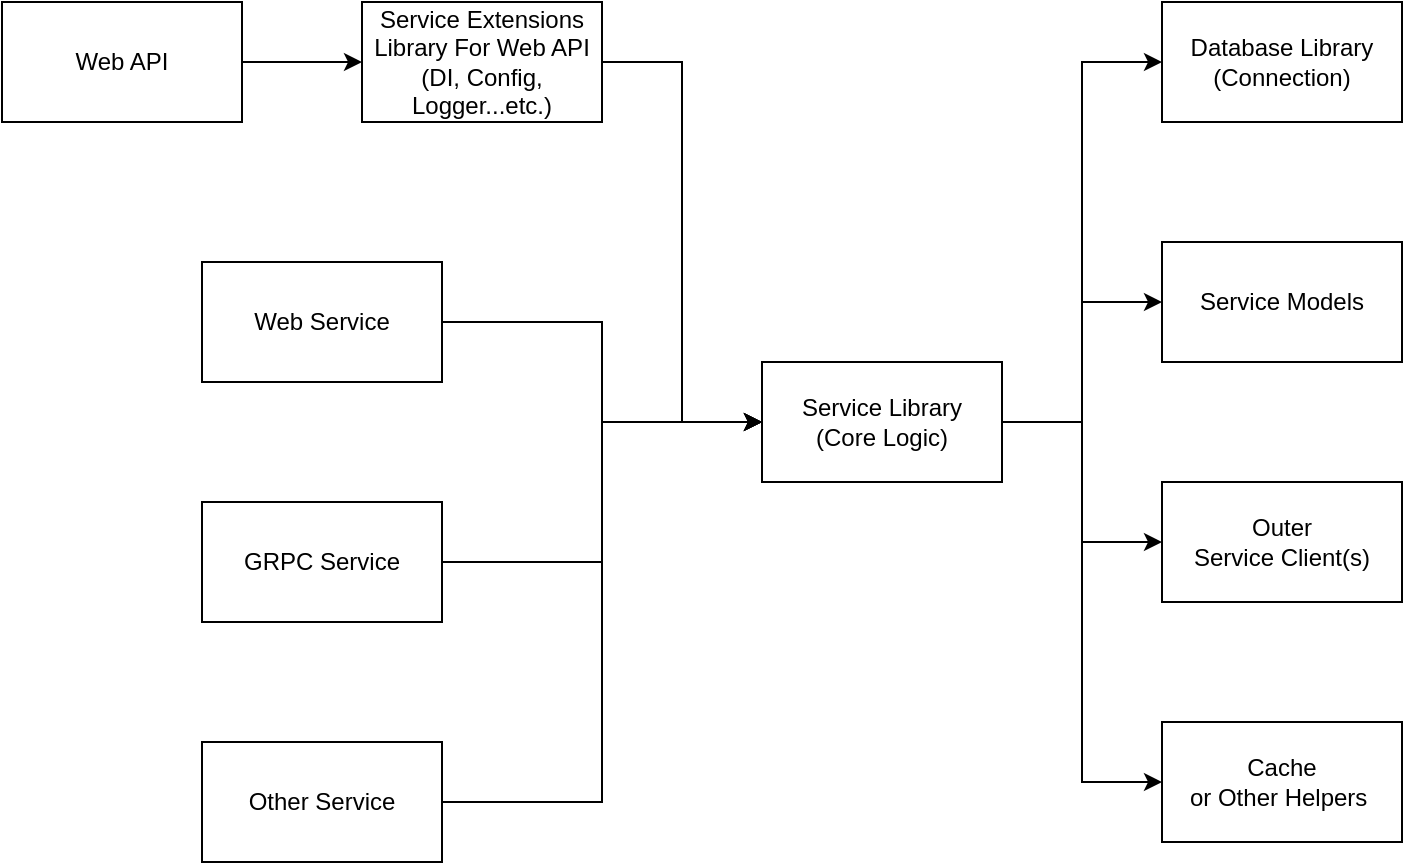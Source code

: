 <mxfile>
    <diagram id="XqQgtGHyT2C1B15PjYQi" name="Page-1">
        <mxGraphModel dx="1074" dy="719" grid="1" gridSize="10" guides="1" tooltips="1" connect="1" arrows="1" fold="1" page="1" pageScale="1" pageWidth="1169" pageHeight="827" background="none" math="0" shadow="0">
            <root>
                <mxCell id="0"/>
                <mxCell id="1" parent="0"/>
                <mxCell id="19" style="edgeStyle=orthogonalEdgeStyle;rounded=0;orthogonalLoop=1;jettySize=auto;html=1;entryX=0;entryY=0.5;entryDx=0;entryDy=0;" parent="1" source="2" target="18" edge="1">
                    <mxGeometry relative="1" as="geometry"/>
                </mxCell>
                <mxCell id="2" value="Web API" style="rounded=0;whiteSpace=wrap;html=1;" parent="1" vertex="1">
                    <mxGeometry x="90" y="100" width="120" height="60" as="geometry"/>
                </mxCell>
                <mxCell id="7" value="" style="edgeStyle=orthogonalEdgeStyle;rounded=0;orthogonalLoop=1;jettySize=auto;html=1;" parent="1" source="3" target="5" edge="1">
                    <mxGeometry relative="1" as="geometry"/>
                </mxCell>
                <mxCell id="3" value="Web Service" style="rounded=0;whiteSpace=wrap;html=1;" parent="1" vertex="1">
                    <mxGeometry x="190" y="230" width="120" height="60" as="geometry"/>
                </mxCell>
                <mxCell id="24" style="edgeStyle=orthogonalEdgeStyle;rounded=0;orthogonalLoop=1;jettySize=auto;html=1;entryX=0;entryY=0.5;entryDx=0;entryDy=0;" edge="1" parent="1" source="4" target="5">
                    <mxGeometry relative="1" as="geometry"/>
                </mxCell>
                <mxCell id="4" value="GRPC Service" style="rounded=0;whiteSpace=wrap;html=1;" parent="1" vertex="1">
                    <mxGeometry x="190" y="350" width="120" height="60" as="geometry"/>
                </mxCell>
                <mxCell id="11" style="edgeStyle=orthogonalEdgeStyle;rounded=0;orthogonalLoop=1;jettySize=auto;html=1;entryX=0;entryY=0.5;entryDx=0;entryDy=0;" parent="1" source="5" target="10" edge="1">
                    <mxGeometry relative="1" as="geometry"/>
                </mxCell>
                <mxCell id="13" style="edgeStyle=orthogonalEdgeStyle;rounded=0;orthogonalLoop=1;jettySize=auto;html=1;entryX=0;entryY=0.5;entryDx=0;entryDy=0;" parent="1" source="5" target="12" edge="1">
                    <mxGeometry relative="1" as="geometry"/>
                </mxCell>
                <mxCell id="16" style="edgeStyle=orthogonalEdgeStyle;rounded=0;orthogonalLoop=1;jettySize=auto;html=1;entryX=0;entryY=0.5;entryDx=0;entryDy=0;" parent="1" source="5" target="15" edge="1">
                    <mxGeometry relative="1" as="geometry"/>
                </mxCell>
                <mxCell id="17" style="edgeStyle=orthogonalEdgeStyle;rounded=0;orthogonalLoop=1;jettySize=auto;html=1;entryX=0;entryY=0.5;entryDx=0;entryDy=0;" parent="1" source="5" target="14" edge="1">
                    <mxGeometry relative="1" as="geometry"/>
                </mxCell>
                <mxCell id="5" value="Service Library&lt;br&gt;(Core Logic)" style="rounded=0;whiteSpace=wrap;html=1;" parent="1" vertex="1">
                    <mxGeometry x="470" y="280" width="120" height="60" as="geometry"/>
                </mxCell>
                <mxCell id="10" value="Database Library&lt;br&gt;(Connection)" style="rounded=0;whiteSpace=wrap;html=1;" parent="1" vertex="1">
                    <mxGeometry x="670" y="100" width="120" height="60" as="geometry"/>
                </mxCell>
                <mxCell id="12" value="Outer&lt;br&gt;Service Client(s)" style="rounded=0;whiteSpace=wrap;html=1;" parent="1" vertex="1">
                    <mxGeometry x="670" y="340" width="120" height="60" as="geometry"/>
                </mxCell>
                <mxCell id="14" value="Cache&lt;br&gt;or Other Helpers&amp;nbsp;" style="rounded=0;whiteSpace=wrap;html=1;" parent="1" vertex="1">
                    <mxGeometry x="670" y="460" width="120" height="60" as="geometry"/>
                </mxCell>
                <mxCell id="15" value="Service Models" style="rounded=0;whiteSpace=wrap;html=1;" parent="1" vertex="1">
                    <mxGeometry x="670" y="220" width="120" height="60" as="geometry"/>
                </mxCell>
                <mxCell id="20" style="edgeStyle=orthogonalEdgeStyle;rounded=0;orthogonalLoop=1;jettySize=auto;html=1;entryX=0;entryY=0.5;entryDx=0;entryDy=0;" parent="1" source="18" target="5" edge="1">
                    <mxGeometry relative="1" as="geometry">
                        <Array as="points">
                            <mxPoint x="430" y="130"/>
                            <mxPoint x="430" y="310"/>
                        </Array>
                    </mxGeometry>
                </mxCell>
                <mxCell id="18" value="&lt;span&gt;Service Extensions&lt;br&gt;Library For Web API&lt;br&gt;(DI, Config, Logger...etc.)&lt;br&gt;&lt;/span&gt;" style="rounded=0;whiteSpace=wrap;html=1;" parent="1" vertex="1">
                    <mxGeometry x="270" y="100" width="120" height="60" as="geometry"/>
                </mxCell>
                <mxCell id="23" style="edgeStyle=orthogonalEdgeStyle;rounded=0;orthogonalLoop=1;jettySize=auto;html=1;entryX=0;entryY=0.5;entryDx=0;entryDy=0;" edge="1" parent="1" source="21" target="5">
                    <mxGeometry relative="1" as="geometry"/>
                </mxCell>
                <mxCell id="21" value="Other Service" style="rounded=0;whiteSpace=wrap;html=1;" vertex="1" parent="1">
                    <mxGeometry x="190" y="470" width="120" height="60" as="geometry"/>
                </mxCell>
            </root>
        </mxGraphModel>
    </diagram>
</mxfile>